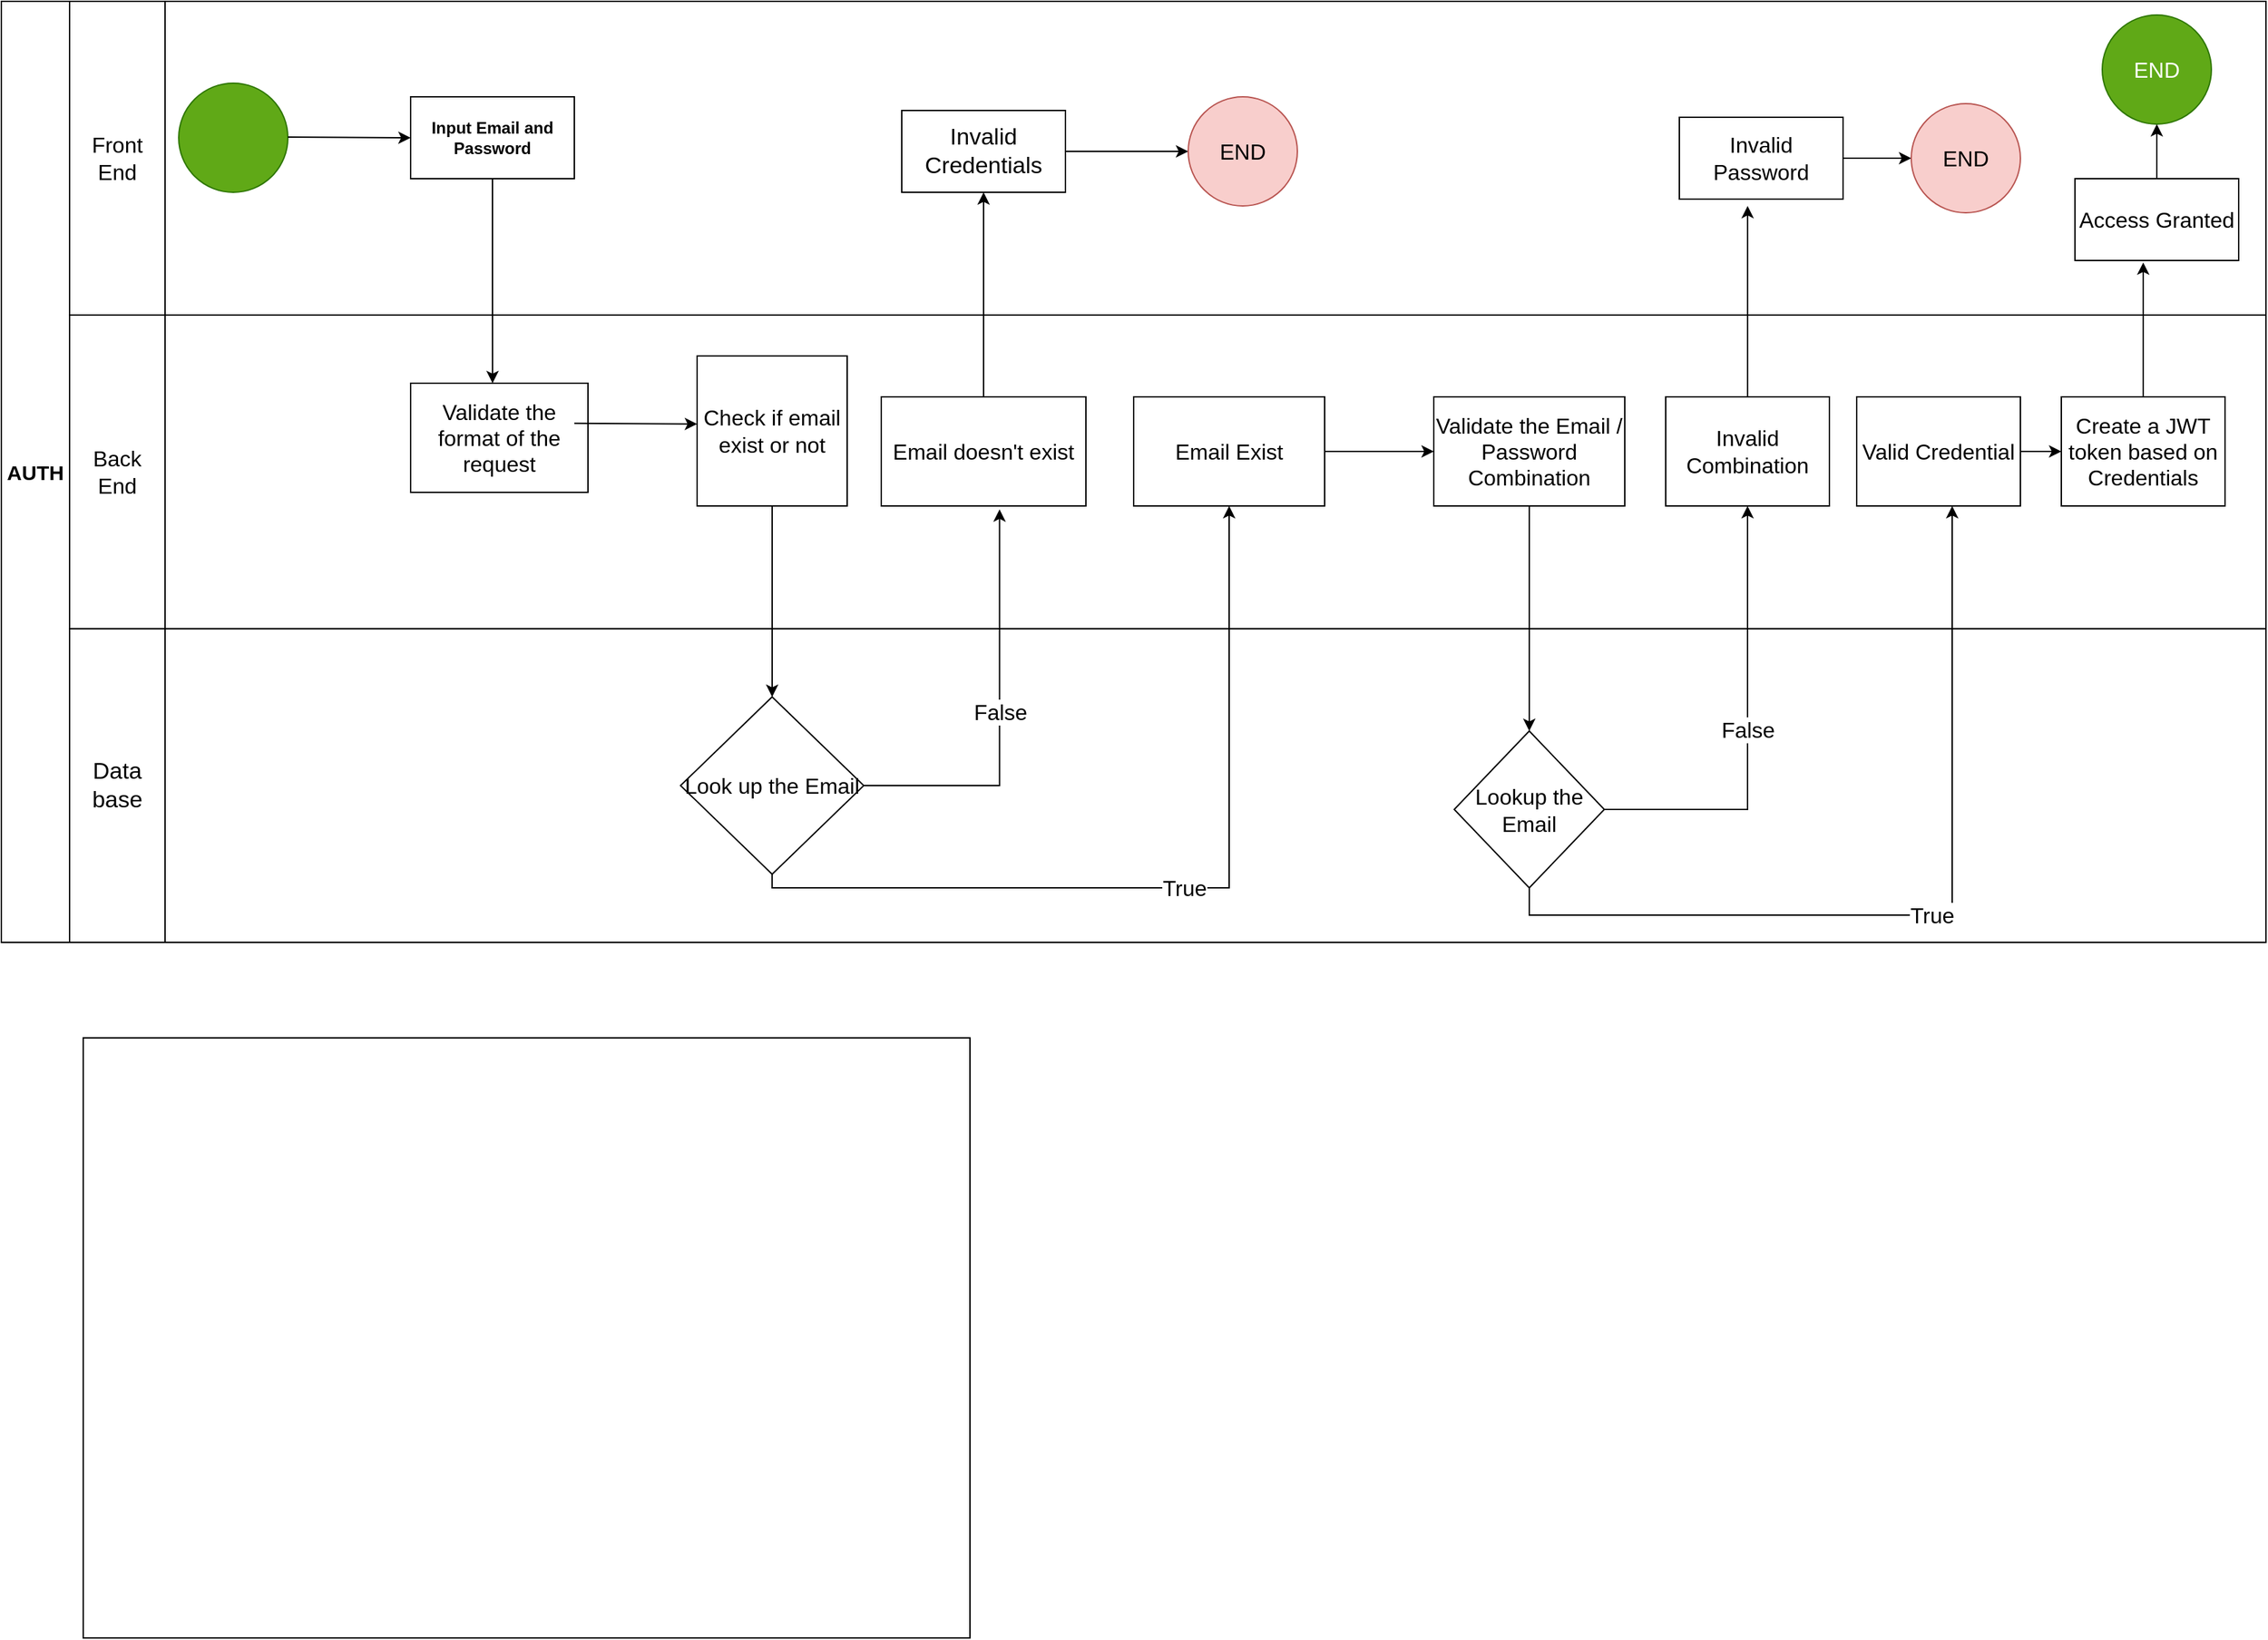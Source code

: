 <mxfile version="20.7.4" type="device"><diagram id="oj_FrW8JkUTbIaXKh9NE" name="Page-1"><mxGraphModel dx="1388" dy="770" grid="1" gridSize="10" guides="1" tooltips="1" connect="1" arrows="1" fold="1" page="1" pageScale="1" pageWidth="850" pageHeight="1100" math="0" shadow="0"><root><mxCell id="0"/><mxCell id="1" parent="0"/><mxCell id="N3-d_PKY92X6K-RrPbKI-14" value="" style="rounded=0;whiteSpace=wrap;html=1;fillColor=none;" vertex="1" parent="1"><mxGeometry x="70" y="300" width="1610" height="230" as="geometry"/></mxCell><mxCell id="N3-d_PKY92X6K-RrPbKI-15" value="" style="rounded=0;whiteSpace=wrap;html=1;fillColor=none;" vertex="1" parent="1"><mxGeometry x="70" y="530" width="1610" height="230" as="geometry"/></mxCell><mxCell id="N3-d_PKY92X6K-RrPbKI-10" value="" style="rounded=0;whiteSpace=wrap;html=1;fillColor=none;" vertex="1" parent="1"><mxGeometry x="70" y="70" width="1610" height="230" as="geometry"/></mxCell><mxCell id="N3-d_PKY92X6K-RrPbKI-1" value="" style="ellipse;whiteSpace=wrap;html=1;aspect=fixed;fillColor=#60a917;fontColor=#ffffff;strokeColor=#2D7600;" vertex="1" parent="1"><mxGeometry x="150" y="130" width="80" height="80" as="geometry"/></mxCell><mxCell id="N3-d_PKY92X6K-RrPbKI-3" value="" style="endArrow=classic;html=1;rounded=0;entryX=0;entryY=0.5;entryDx=0;entryDy=0;" edge="1" parent="1" target="N3-d_PKY92X6K-RrPbKI-4"><mxGeometry width="50" height="50" relative="1" as="geometry"><mxPoint x="230" y="169.5" as="sourcePoint"/><mxPoint x="310" y="170" as="targetPoint"/></mxGeometry></mxCell><mxCell id="N3-d_PKY92X6K-RrPbKI-42" style="edgeStyle=orthogonalEdgeStyle;rounded=0;orthogonalLoop=1;jettySize=auto;html=1;entryX=0.462;entryY=0;entryDx=0;entryDy=0;entryPerimeter=0;fontSize=16;" edge="1" parent="1" source="N3-d_PKY92X6K-RrPbKI-4" target="N3-d_PKY92X6K-RrPbKI-7"><mxGeometry relative="1" as="geometry"/></mxCell><mxCell id="N3-d_PKY92X6K-RrPbKI-4" value="&lt;b&gt;Input Email and Password&lt;/b&gt;" style="rounded=0;whiteSpace=wrap;html=1;" vertex="1" parent="1"><mxGeometry x="320" y="140" width="120" height="60" as="geometry"/></mxCell><mxCell id="N3-d_PKY92X6K-RrPbKI-7" value="&lt;font style=&quot;font-size: 16px;&quot;&gt;Validate the format of the request&lt;/font&gt;" style="rounded=0;whiteSpace=wrap;html=1;" vertex="1" parent="1"><mxGeometry x="320" y="350" width="130" height="80" as="geometry"/></mxCell><mxCell id="N3-d_PKY92X6K-RrPbKI-8" value="" style="endArrow=classic;html=1;rounded=0;" edge="1" parent="1"><mxGeometry width="50" height="50" relative="1" as="geometry"><mxPoint x="440" y="379.41" as="sourcePoint"/><mxPoint x="530" y="379.91" as="targetPoint"/></mxGeometry></mxCell><mxCell id="N3-d_PKY92X6K-RrPbKI-25" value="" style="edgeStyle=orthogonalEdgeStyle;rounded=0;orthogonalLoop=1;jettySize=auto;html=1;entryX=0.5;entryY=0;entryDx=0;entryDy=0;" edge="1" parent="1" source="N3-d_PKY92X6K-RrPbKI-9" target="N3-d_PKY92X6K-RrPbKI-18"><mxGeometry relative="1" as="geometry"><mxPoint x="580" y="540" as="targetPoint"/><Array as="points"/></mxGeometry></mxCell><mxCell id="N3-d_PKY92X6K-RrPbKI-9" value="&lt;font style=&quot;font-size: 16px;&quot;&gt;Check if email exist or not&lt;/font&gt;" style="whiteSpace=wrap;html=1;aspect=fixed;" vertex="1" parent="1"><mxGeometry x="530" y="330" width="110" height="110" as="geometry"/></mxCell><mxCell id="N3-d_PKY92X6K-RrPbKI-13" value="&lt;font style=&quot;font-size: 16px;&quot;&gt;Front End&lt;/font&gt;" style="rounded=0;whiteSpace=wrap;html=1;fillColor=none;" vertex="1" parent="1"><mxGeometry x="70" y="70" width="70" height="230" as="geometry"/></mxCell><mxCell id="N3-d_PKY92X6K-RrPbKI-16" value="&lt;font style=&quot;font-size: 17px;&quot;&gt;Data&lt;br&gt;base&lt;/font&gt;" style="rounded=0;whiteSpace=wrap;html=1;fillColor=none;" vertex="1" parent="1"><mxGeometry x="70" y="530" width="70" height="230" as="geometry"/></mxCell><mxCell id="N3-d_PKY92X6K-RrPbKI-17" value="&lt;font style=&quot;font-size: 16px;&quot;&gt;Back End&lt;/font&gt;" style="rounded=0;whiteSpace=wrap;html=1;fillColor=none;" vertex="1" parent="1"><mxGeometry x="70" y="300" width="70" height="230" as="geometry"/></mxCell><mxCell id="N3-d_PKY92X6K-RrPbKI-30" value="&lt;font style=&quot;font-size: 16px;&quot;&gt;False&lt;/font&gt;" style="edgeStyle=orthogonalEdgeStyle;rounded=0;orthogonalLoop=1;jettySize=auto;html=1;entryX=0.578;entryY=1.031;entryDx=0;entryDy=0;entryPerimeter=0;" edge="1" parent="1" source="N3-d_PKY92X6K-RrPbKI-18" target="N3-d_PKY92X6K-RrPbKI-26"><mxGeometry x="0.023" relative="1" as="geometry"><mxPoint y="1" as="offset"/></mxGeometry></mxCell><mxCell id="N3-d_PKY92X6K-RrPbKI-40" value="True" style="edgeStyle=orthogonalEdgeStyle;rounded=0;orthogonalLoop=1;jettySize=auto;html=1;entryX=0.5;entryY=1;entryDx=0;entryDy=0;fontSize=16;" edge="1" parent="1" source="N3-d_PKY92X6K-RrPbKI-18" target="N3-d_PKY92X6K-RrPbKI-38"><mxGeometry relative="1" as="geometry"><Array as="points"><mxPoint x="585" y="720"/><mxPoint x="920" y="720"/></Array></mxGeometry></mxCell><mxCell id="N3-d_PKY92X6K-RrPbKI-18" value="&lt;font style=&quot;font-size: 16px;&quot;&gt;Look up the Email&lt;/font&gt;" style="rhombus;whiteSpace=wrap;html=1;fillColor=none;" vertex="1" parent="1"><mxGeometry x="517.84" y="580" width="134.33" height="130" as="geometry"/></mxCell><mxCell id="N3-d_PKY92X6K-RrPbKI-32" style="edgeStyle=orthogonalEdgeStyle;rounded=0;orthogonalLoop=1;jettySize=auto;html=1;entryX=0.5;entryY=1;entryDx=0;entryDy=0;" edge="1" parent="1" source="N3-d_PKY92X6K-RrPbKI-26" target="N3-d_PKY92X6K-RrPbKI-31"><mxGeometry relative="1" as="geometry"/></mxCell><mxCell id="N3-d_PKY92X6K-RrPbKI-26" value="&lt;font style=&quot;font-size: 16px;&quot;&gt;Email doesn't exist&lt;/font&gt;" style="rounded=0;whiteSpace=wrap;html=1;fillColor=none;" vertex="1" parent="1"><mxGeometry x="665" y="360" width="150" height="80" as="geometry"/></mxCell><mxCell id="N3-d_PKY92X6K-RrPbKI-37" style="edgeStyle=orthogonalEdgeStyle;rounded=0;orthogonalLoop=1;jettySize=auto;html=1;entryX=0;entryY=0.5;entryDx=0;entryDy=0;fontSize=16;" edge="1" parent="1" source="N3-d_PKY92X6K-RrPbKI-31" target="N3-d_PKY92X6K-RrPbKI-36"><mxGeometry relative="1" as="geometry"/></mxCell><mxCell id="N3-d_PKY92X6K-RrPbKI-31" value="&lt;font style=&quot;font-size: 17px;&quot;&gt;Invalid Credentials&lt;/font&gt;" style="rounded=0;whiteSpace=wrap;html=1;fillColor=none;" vertex="1" parent="1"><mxGeometry x="680" y="150" width="120" height="60" as="geometry"/></mxCell><mxCell id="N3-d_PKY92X6K-RrPbKI-36" value="END" style="ellipse;whiteSpace=wrap;html=1;aspect=fixed;fontSize=16;fillColor=#f8cecc;strokeColor=#b85450;" vertex="1" parent="1"><mxGeometry x="890" y="140" width="80" height="80" as="geometry"/></mxCell><mxCell id="N3-d_PKY92X6K-RrPbKI-45" style="edgeStyle=orthogonalEdgeStyle;rounded=0;orthogonalLoop=1;jettySize=auto;html=1;entryX=0;entryY=0.5;entryDx=0;entryDy=0;fontSize=16;" edge="1" parent="1" source="N3-d_PKY92X6K-RrPbKI-38" target="N3-d_PKY92X6K-RrPbKI-44"><mxGeometry relative="1" as="geometry"/></mxCell><mxCell id="N3-d_PKY92X6K-RrPbKI-38" value="Email Exist" style="rounded=0;whiteSpace=wrap;html=1;fontSize=16;fillColor=none;" vertex="1" parent="1"><mxGeometry x="850" y="360" width="140" height="80" as="geometry"/></mxCell><mxCell id="N3-d_PKY92X6K-RrPbKI-47" style="edgeStyle=orthogonalEdgeStyle;rounded=0;orthogonalLoop=1;jettySize=auto;html=1;entryX=0.5;entryY=0;entryDx=0;entryDy=0;fontSize=16;" edge="1" parent="1" source="N3-d_PKY92X6K-RrPbKI-44" target="N3-d_PKY92X6K-RrPbKI-46"><mxGeometry relative="1" as="geometry"/></mxCell><mxCell id="N3-d_PKY92X6K-RrPbKI-44" value="Validate the Email / Password Combination" style="rounded=0;whiteSpace=wrap;html=1;fontSize=16;fillColor=none;" vertex="1" parent="1"><mxGeometry x="1070" y="360" width="140" height="80" as="geometry"/></mxCell><mxCell id="N3-d_PKY92X6K-RrPbKI-49" value="False" style="edgeStyle=orthogonalEdgeStyle;rounded=0;orthogonalLoop=1;jettySize=auto;html=1;entryX=0.5;entryY=1;entryDx=0;entryDy=0;fontSize=16;" edge="1" parent="1" source="N3-d_PKY92X6K-RrPbKI-46" target="N3-d_PKY92X6K-RrPbKI-48"><mxGeometry relative="1" as="geometry"/></mxCell><mxCell id="N3-d_PKY92X6K-RrPbKI-59" value="True" style="edgeStyle=orthogonalEdgeStyle;rounded=0;orthogonalLoop=1;jettySize=auto;html=1;fontSize=16;" edge="1" parent="1" source="N3-d_PKY92X6K-RrPbKI-46"><mxGeometry relative="1" as="geometry"><mxPoint x="1450" y="440" as="targetPoint"/><Array as="points"><mxPoint x="1140" y="740"/><mxPoint x="1450" y="740"/></Array></mxGeometry></mxCell><mxCell id="N3-d_PKY92X6K-RrPbKI-46" value="Lookup the Email" style="rhombus;whiteSpace=wrap;html=1;fontSize=16;fillColor=none;" vertex="1" parent="1"><mxGeometry x="1085" y="605" width="110" height="115" as="geometry"/></mxCell><mxCell id="N3-d_PKY92X6K-RrPbKI-53" style="edgeStyle=orthogonalEdgeStyle;rounded=0;orthogonalLoop=1;jettySize=auto;html=1;entryX=0.417;entryY=1.083;entryDx=0;entryDy=0;entryPerimeter=0;fontSize=16;" edge="1" parent="1" source="N3-d_PKY92X6K-RrPbKI-48" target="N3-d_PKY92X6K-RrPbKI-52"><mxGeometry relative="1" as="geometry"/></mxCell><mxCell id="N3-d_PKY92X6K-RrPbKI-48" value="Invalid Combination" style="rounded=0;whiteSpace=wrap;html=1;fontSize=16;fillColor=none;" vertex="1" parent="1"><mxGeometry x="1240" y="360" width="120" height="80" as="geometry"/></mxCell><mxCell id="N3-d_PKY92X6K-RrPbKI-55" style="edgeStyle=orthogonalEdgeStyle;rounded=0;orthogonalLoop=1;jettySize=auto;html=1;entryX=0;entryY=0.5;entryDx=0;entryDy=0;fontSize=16;" edge="1" parent="1" source="N3-d_PKY92X6K-RrPbKI-52" target="N3-d_PKY92X6K-RrPbKI-54"><mxGeometry relative="1" as="geometry"/></mxCell><mxCell id="N3-d_PKY92X6K-RrPbKI-52" value="Invalid Password" style="rounded=0;whiteSpace=wrap;html=1;fontSize=16;fillColor=none;" vertex="1" parent="1"><mxGeometry x="1250" y="155" width="120" height="60" as="geometry"/></mxCell><mxCell id="N3-d_PKY92X6K-RrPbKI-54" value="END" style="ellipse;whiteSpace=wrap;html=1;aspect=fixed;fontSize=16;fillColor=#f8cecc;strokeColor=#b85450;" vertex="1" parent="1"><mxGeometry x="1420" y="145" width="80" height="80" as="geometry"/></mxCell><mxCell id="N3-d_PKY92X6K-RrPbKI-58" style="edgeStyle=orthogonalEdgeStyle;rounded=0;orthogonalLoop=1;jettySize=auto;html=1;entryX=0;entryY=0.5;entryDx=0;entryDy=0;fontSize=16;" edge="1" parent="1" source="N3-d_PKY92X6K-RrPbKI-56" target="N3-d_PKY92X6K-RrPbKI-57"><mxGeometry relative="1" as="geometry"/></mxCell><mxCell id="N3-d_PKY92X6K-RrPbKI-56" value="Valid Credential" style="rounded=0;whiteSpace=wrap;html=1;fontSize=16;fillColor=none;" vertex="1" parent="1"><mxGeometry x="1380" y="360" width="120" height="80" as="geometry"/></mxCell><mxCell id="N3-d_PKY92X6K-RrPbKI-64" style="edgeStyle=orthogonalEdgeStyle;rounded=0;orthogonalLoop=1;jettySize=auto;html=1;entryX=0.417;entryY=1.024;entryDx=0;entryDy=0;entryPerimeter=0;fontSize=16;" edge="1" parent="1" source="N3-d_PKY92X6K-RrPbKI-57" target="N3-d_PKY92X6K-RrPbKI-61"><mxGeometry relative="1" as="geometry"/></mxCell><mxCell id="N3-d_PKY92X6K-RrPbKI-57" value="Create a JWT token based on Credentials" style="rounded=0;whiteSpace=wrap;html=1;fontSize=16;fillColor=none;" vertex="1" parent="1"><mxGeometry x="1530" y="360" width="120" height="80" as="geometry"/></mxCell><mxCell id="N3-d_PKY92X6K-RrPbKI-67" style="edgeStyle=orthogonalEdgeStyle;rounded=0;orthogonalLoop=1;jettySize=auto;html=1;entryX=0.5;entryY=1;entryDx=0;entryDy=0;fontSize=16;" edge="1" parent="1" source="N3-d_PKY92X6K-RrPbKI-61" target="N3-d_PKY92X6K-RrPbKI-66"><mxGeometry relative="1" as="geometry"/></mxCell><mxCell id="N3-d_PKY92X6K-RrPbKI-61" value="Access Granted" style="rounded=0;whiteSpace=wrap;html=1;fontSize=16;fillColor=none;" vertex="1" parent="1"><mxGeometry x="1540" y="200" width="120" height="60" as="geometry"/></mxCell><mxCell id="N3-d_PKY92X6K-RrPbKI-66" value="END" style="ellipse;whiteSpace=wrap;html=1;aspect=fixed;fontSize=16;fillColor=#60a917;strokeColor=#2D7600;fontColor=#ffffff;" vertex="1" parent="1"><mxGeometry x="1560" y="80" width="80" height="80" as="geometry"/></mxCell><mxCell id="N3-d_PKY92X6K-RrPbKI-68" value="&lt;b&gt;&lt;font style=&quot;font-size: 15px;&quot;&gt;AUTH&lt;/font&gt;&lt;/b&gt;" style="rounded=0;whiteSpace=wrap;html=1;fillColor=none;flipH=0;flipV=0;" vertex="1" parent="1"><mxGeometry x="20" y="70" width="50" height="690" as="geometry"/></mxCell><mxCell id="N3-d_PKY92X6K-RrPbKI-72" value="" style="rounded=0;whiteSpace=wrap;html=1;labelBackgroundColor=#FF5C5C;fontSize=16;fillColor=none;" vertex="1" parent="1"><mxGeometry x="80" y="830" width="650" height="440" as="geometry"/></mxCell></root></mxGraphModel></diagram></mxfile>